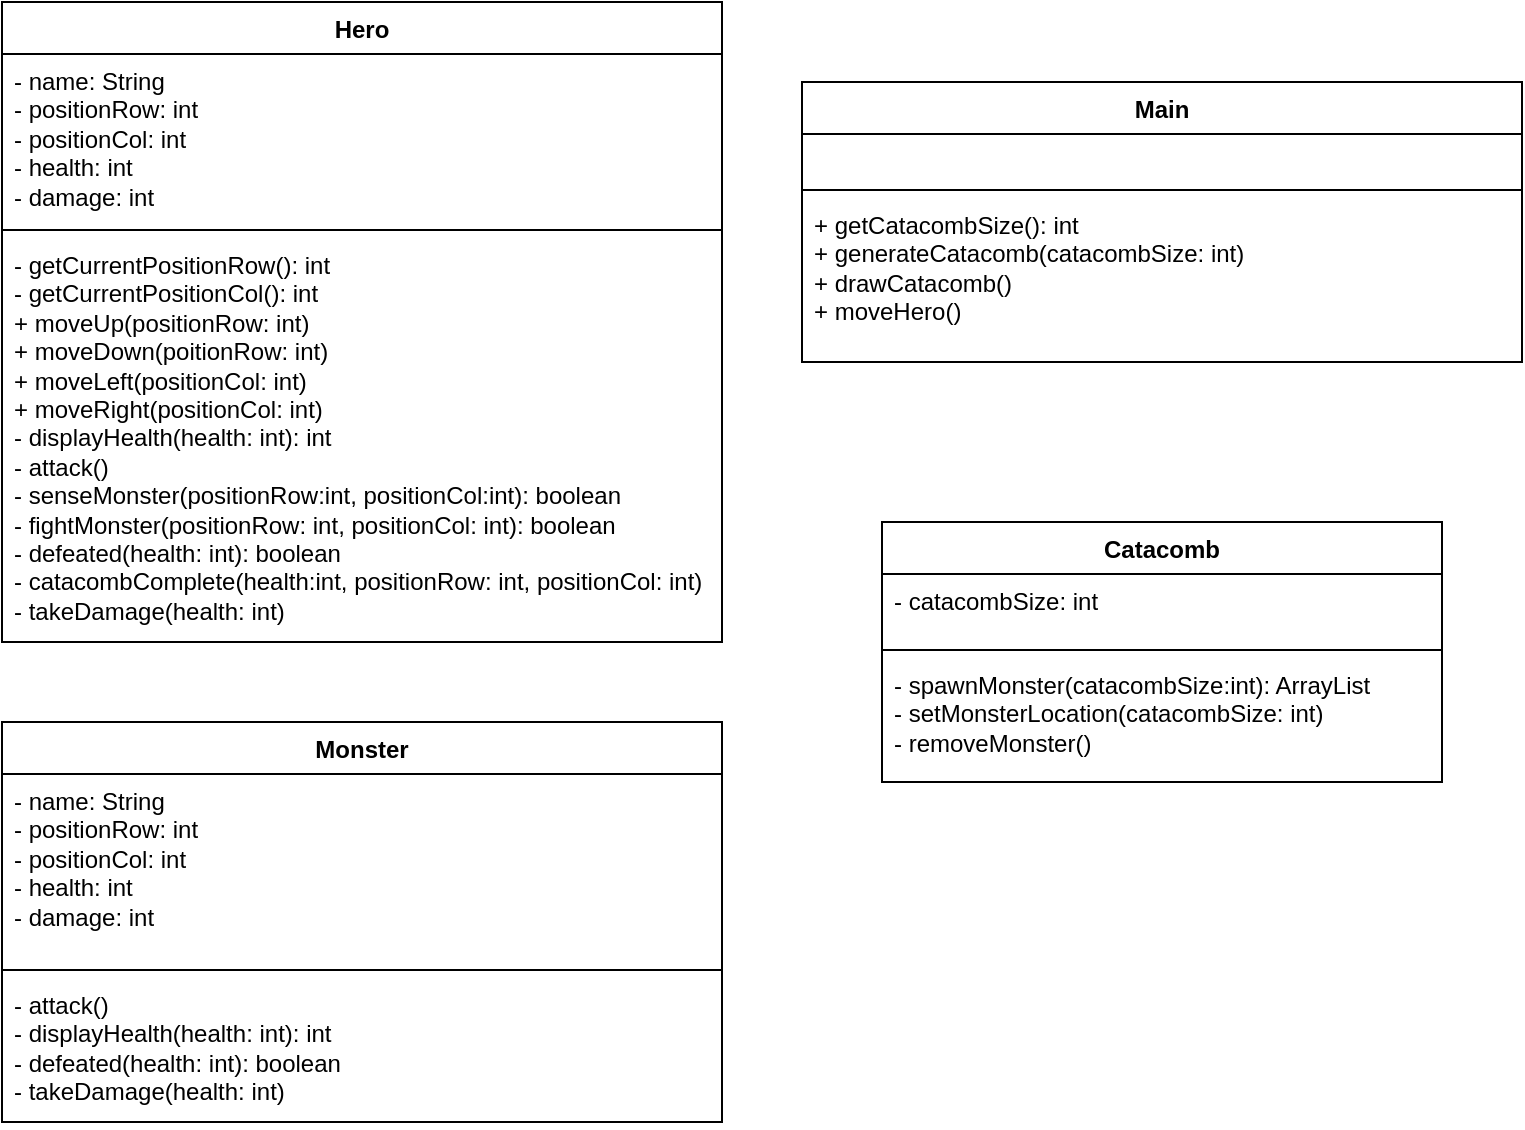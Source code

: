 <mxfile version="24.7.17">
  <diagram id="TnqiMQqTGbRa8q9fDKv8" name="Page-2">
    <mxGraphModel dx="1674" dy="955" grid="1" gridSize="10" guides="1" tooltips="1" connect="1" arrows="1" fold="1" page="1" pageScale="1" pageWidth="1200" pageHeight="1600" math="0" shadow="0">
      <root>
        <mxCell id="0" />
        <mxCell id="1" parent="0" />
        <mxCell id="2T6ctf2d0CrDcLej1E1e-1" value="Hero" style="swimlane;fontStyle=1;align=center;verticalAlign=top;childLayout=stackLayout;horizontal=1;startSize=26;horizontalStack=0;resizeParent=1;resizeParentMax=0;resizeLast=0;collapsible=1;marginBottom=0;whiteSpace=wrap;html=1;" parent="1" vertex="1">
          <mxGeometry x="80" y="40" width="360" height="320" as="geometry">
            <mxRectangle x="80" y="40" width="70" height="30" as="alternateBounds" />
          </mxGeometry>
        </mxCell>
        <mxCell id="2T6ctf2d0CrDcLej1E1e-2" value="&lt;div&gt;- name: String&lt;/div&gt;&lt;div&gt;- positionRow: int&lt;/div&gt;&lt;div&gt;- positionCol: int&lt;/div&gt;&lt;div&gt;- health: int&lt;/div&gt;&lt;div&gt;- damage: int&lt;/div&gt;" style="text;strokeColor=none;fillColor=none;align=left;verticalAlign=top;spacingLeft=4;spacingRight=4;overflow=hidden;rotatable=0;points=[[0,0.5],[1,0.5]];portConstraint=eastwest;whiteSpace=wrap;html=1;" parent="2T6ctf2d0CrDcLej1E1e-1" vertex="1">
          <mxGeometry y="26" width="360" height="84" as="geometry" />
        </mxCell>
        <mxCell id="2T6ctf2d0CrDcLej1E1e-3" value="" style="line;strokeWidth=1;fillColor=none;align=left;verticalAlign=middle;spacingTop=-1;spacingLeft=3;spacingRight=3;rotatable=0;labelPosition=right;points=[];portConstraint=eastwest;strokeColor=inherit;" parent="2T6ctf2d0CrDcLej1E1e-1" vertex="1">
          <mxGeometry y="110" width="360" height="8" as="geometry" />
        </mxCell>
        <mxCell id="2T6ctf2d0CrDcLej1E1e-4" value="- getCurrentPositionRow(): int&lt;div&gt;- getCurrentPositionCol(): int&lt;br&gt;&lt;div&gt;+ moveUp(positionRow: int)&lt;/div&gt;&lt;/div&gt;&lt;div&gt;+ moveDown(poitionRow: int)&lt;/div&gt;&lt;div&gt;+ moveLeft(positionCol: int)&lt;/div&gt;&lt;div&gt;+ moveRight(positionCol: int)&lt;/div&gt;&lt;div&gt;- displayHealth(health: int): int&lt;/div&gt;&lt;div&gt;- attack()&lt;/div&gt;&lt;div&gt;- senseMonster(positionRow:int, positionCol:int): boolean&lt;/div&gt;&lt;div&gt;- fightMonster(positionRow: int, positionCol: int): boolean&lt;/div&gt;&lt;div&gt;- defeated(health: int): boolean&lt;/div&gt;&lt;div&gt;- catacombComplete(health:int, positionRow: int, positionCol: int)&lt;/div&gt;&lt;div&gt;- takeDamage(health: int)&lt;/div&gt;" style="text;strokeColor=none;fillColor=none;align=left;verticalAlign=top;spacingLeft=4;spacingRight=4;overflow=hidden;rotatable=0;points=[[0,0.5],[1,0.5]];portConstraint=eastwest;whiteSpace=wrap;html=1;" parent="2T6ctf2d0CrDcLej1E1e-1" vertex="1">
          <mxGeometry y="118" width="360" height="202" as="geometry" />
        </mxCell>
        <mxCell id="2T6ctf2d0CrDcLej1E1e-5" value="Monster" style="swimlane;fontStyle=1;align=center;verticalAlign=top;childLayout=stackLayout;horizontal=1;startSize=26;horizontalStack=0;resizeParent=1;resizeParentMax=0;resizeLast=0;collapsible=1;marginBottom=0;whiteSpace=wrap;html=1;" parent="1" vertex="1">
          <mxGeometry x="80" y="400" width="360" height="200" as="geometry" />
        </mxCell>
        <mxCell id="2T6ctf2d0CrDcLej1E1e-6" value="- name: String&lt;div&gt;- positionRow: int&lt;/div&gt;&lt;div&gt;- positionCol: int&lt;/div&gt;&lt;div&gt;- health: int&lt;/div&gt;&lt;div&gt;- damage: int&lt;/div&gt;" style="text;strokeColor=none;fillColor=none;align=left;verticalAlign=top;spacingLeft=4;spacingRight=4;overflow=hidden;rotatable=0;points=[[0,0.5],[1,0.5]];portConstraint=eastwest;whiteSpace=wrap;html=1;" parent="2T6ctf2d0CrDcLej1E1e-5" vertex="1">
          <mxGeometry y="26" width="360" height="94" as="geometry" />
        </mxCell>
        <mxCell id="2T6ctf2d0CrDcLej1E1e-7" value="" style="line;strokeWidth=1;fillColor=none;align=left;verticalAlign=middle;spacingTop=-1;spacingLeft=3;spacingRight=3;rotatable=0;labelPosition=right;points=[];portConstraint=eastwest;strokeColor=inherit;" parent="2T6ctf2d0CrDcLej1E1e-5" vertex="1">
          <mxGeometry y="120" width="360" height="8" as="geometry" />
        </mxCell>
        <mxCell id="2T6ctf2d0CrDcLej1E1e-8" value="- attack()&lt;div&gt;- displayHealth(health: int): int&lt;/div&gt;&lt;div&gt;- defeated(health: int): boolean&lt;/div&gt;&lt;div&gt;- takeDamage(health: int)&lt;/div&gt;" style="text;strokeColor=none;fillColor=none;align=left;verticalAlign=top;spacingLeft=4;spacingRight=4;overflow=hidden;rotatable=0;points=[[0,0.5],[1,0.5]];portConstraint=eastwest;whiteSpace=wrap;html=1;" parent="2T6ctf2d0CrDcLej1E1e-5" vertex="1">
          <mxGeometry y="128" width="360" height="72" as="geometry" />
        </mxCell>
        <mxCell id="2T6ctf2d0CrDcLej1E1e-9" value="Catacomb" style="swimlane;fontStyle=1;align=center;verticalAlign=top;childLayout=stackLayout;horizontal=1;startSize=26;horizontalStack=0;resizeParent=1;resizeParentMax=0;resizeLast=0;collapsible=1;marginBottom=0;whiteSpace=wrap;html=1;" parent="1" vertex="1">
          <mxGeometry x="520" y="300" width="280" height="130" as="geometry" />
        </mxCell>
        <mxCell id="2T6ctf2d0CrDcLej1E1e-10" value="- catacombSize: int" style="text;strokeColor=none;fillColor=none;align=left;verticalAlign=top;spacingLeft=4;spacingRight=4;overflow=hidden;rotatable=0;points=[[0,0.5],[1,0.5]];portConstraint=eastwest;whiteSpace=wrap;html=1;" parent="2T6ctf2d0CrDcLej1E1e-9" vertex="1">
          <mxGeometry y="26" width="280" height="34" as="geometry" />
        </mxCell>
        <mxCell id="2T6ctf2d0CrDcLej1E1e-11" value="" style="line;strokeWidth=1;fillColor=none;align=left;verticalAlign=middle;spacingTop=-1;spacingLeft=3;spacingRight=3;rotatable=0;labelPosition=right;points=[];portConstraint=eastwest;strokeColor=inherit;" parent="2T6ctf2d0CrDcLej1E1e-9" vertex="1">
          <mxGeometry y="60" width="280" height="8" as="geometry" />
        </mxCell>
        <mxCell id="2T6ctf2d0CrDcLej1E1e-12" value="&lt;div&gt;&lt;div&gt;- spawnMonster(catacombSize:int): ArrayList&lt;/div&gt;&lt;div&gt;- setMonsterLocation(catacombSize: int)&lt;/div&gt;&lt;/div&gt;&lt;div&gt;- removeMonster()&lt;/div&gt;" style="text;strokeColor=none;fillColor=none;align=left;verticalAlign=top;spacingLeft=4;spacingRight=4;overflow=hidden;rotatable=0;points=[[0,0.5],[1,0.5]];portConstraint=eastwest;whiteSpace=wrap;html=1;" parent="2T6ctf2d0CrDcLej1E1e-9" vertex="1">
          <mxGeometry y="68" width="280" height="62" as="geometry" />
        </mxCell>
        <mxCell id="xPWUdHNVjYAzvZX_uKAf-1" value="Main" style="swimlane;fontStyle=1;align=center;verticalAlign=top;childLayout=stackLayout;horizontal=1;startSize=26;horizontalStack=0;resizeParent=1;resizeParentMax=0;resizeLast=0;collapsible=1;marginBottom=0;whiteSpace=wrap;html=1;" parent="1" vertex="1">
          <mxGeometry x="480" y="80" width="360" height="140" as="geometry" />
        </mxCell>
        <mxCell id="xPWUdHNVjYAzvZX_uKAf-2" value="&amp;nbsp;" style="text;strokeColor=none;fillColor=none;align=left;verticalAlign=top;spacingLeft=4;spacingRight=4;overflow=hidden;rotatable=0;points=[[0,0.5],[1,0.5]];portConstraint=eastwest;whiteSpace=wrap;html=1;" parent="xPWUdHNVjYAzvZX_uKAf-1" vertex="1">
          <mxGeometry y="26" width="360" height="24" as="geometry" />
        </mxCell>
        <mxCell id="xPWUdHNVjYAzvZX_uKAf-3" value="" style="line;strokeWidth=1;fillColor=none;align=left;verticalAlign=middle;spacingTop=-1;spacingLeft=3;spacingRight=3;rotatable=0;labelPosition=right;points=[];portConstraint=eastwest;strokeColor=inherit;" parent="xPWUdHNVjYAzvZX_uKAf-1" vertex="1">
          <mxGeometry y="50" width="360" height="8" as="geometry" />
        </mxCell>
        <mxCell id="xPWUdHNVjYAzvZX_uKAf-4" value="+ getCatacombSize(): int&lt;div&gt;&lt;div&gt;+ generateCatacomb(catacombSize: int)&lt;div&gt;+ drawCatacomb()&lt;/div&gt;&lt;div&gt;+ moveHero()&lt;/div&gt;&lt;/div&gt;&lt;/div&gt;" style="text;strokeColor=none;fillColor=none;align=left;verticalAlign=top;spacingLeft=4;spacingRight=4;overflow=hidden;rotatable=0;points=[[0,0.5],[1,0.5]];portConstraint=eastwest;whiteSpace=wrap;html=1;" parent="xPWUdHNVjYAzvZX_uKAf-1" vertex="1">
          <mxGeometry y="58" width="360" height="82" as="geometry" />
        </mxCell>
      </root>
    </mxGraphModel>
  </diagram>
</mxfile>
